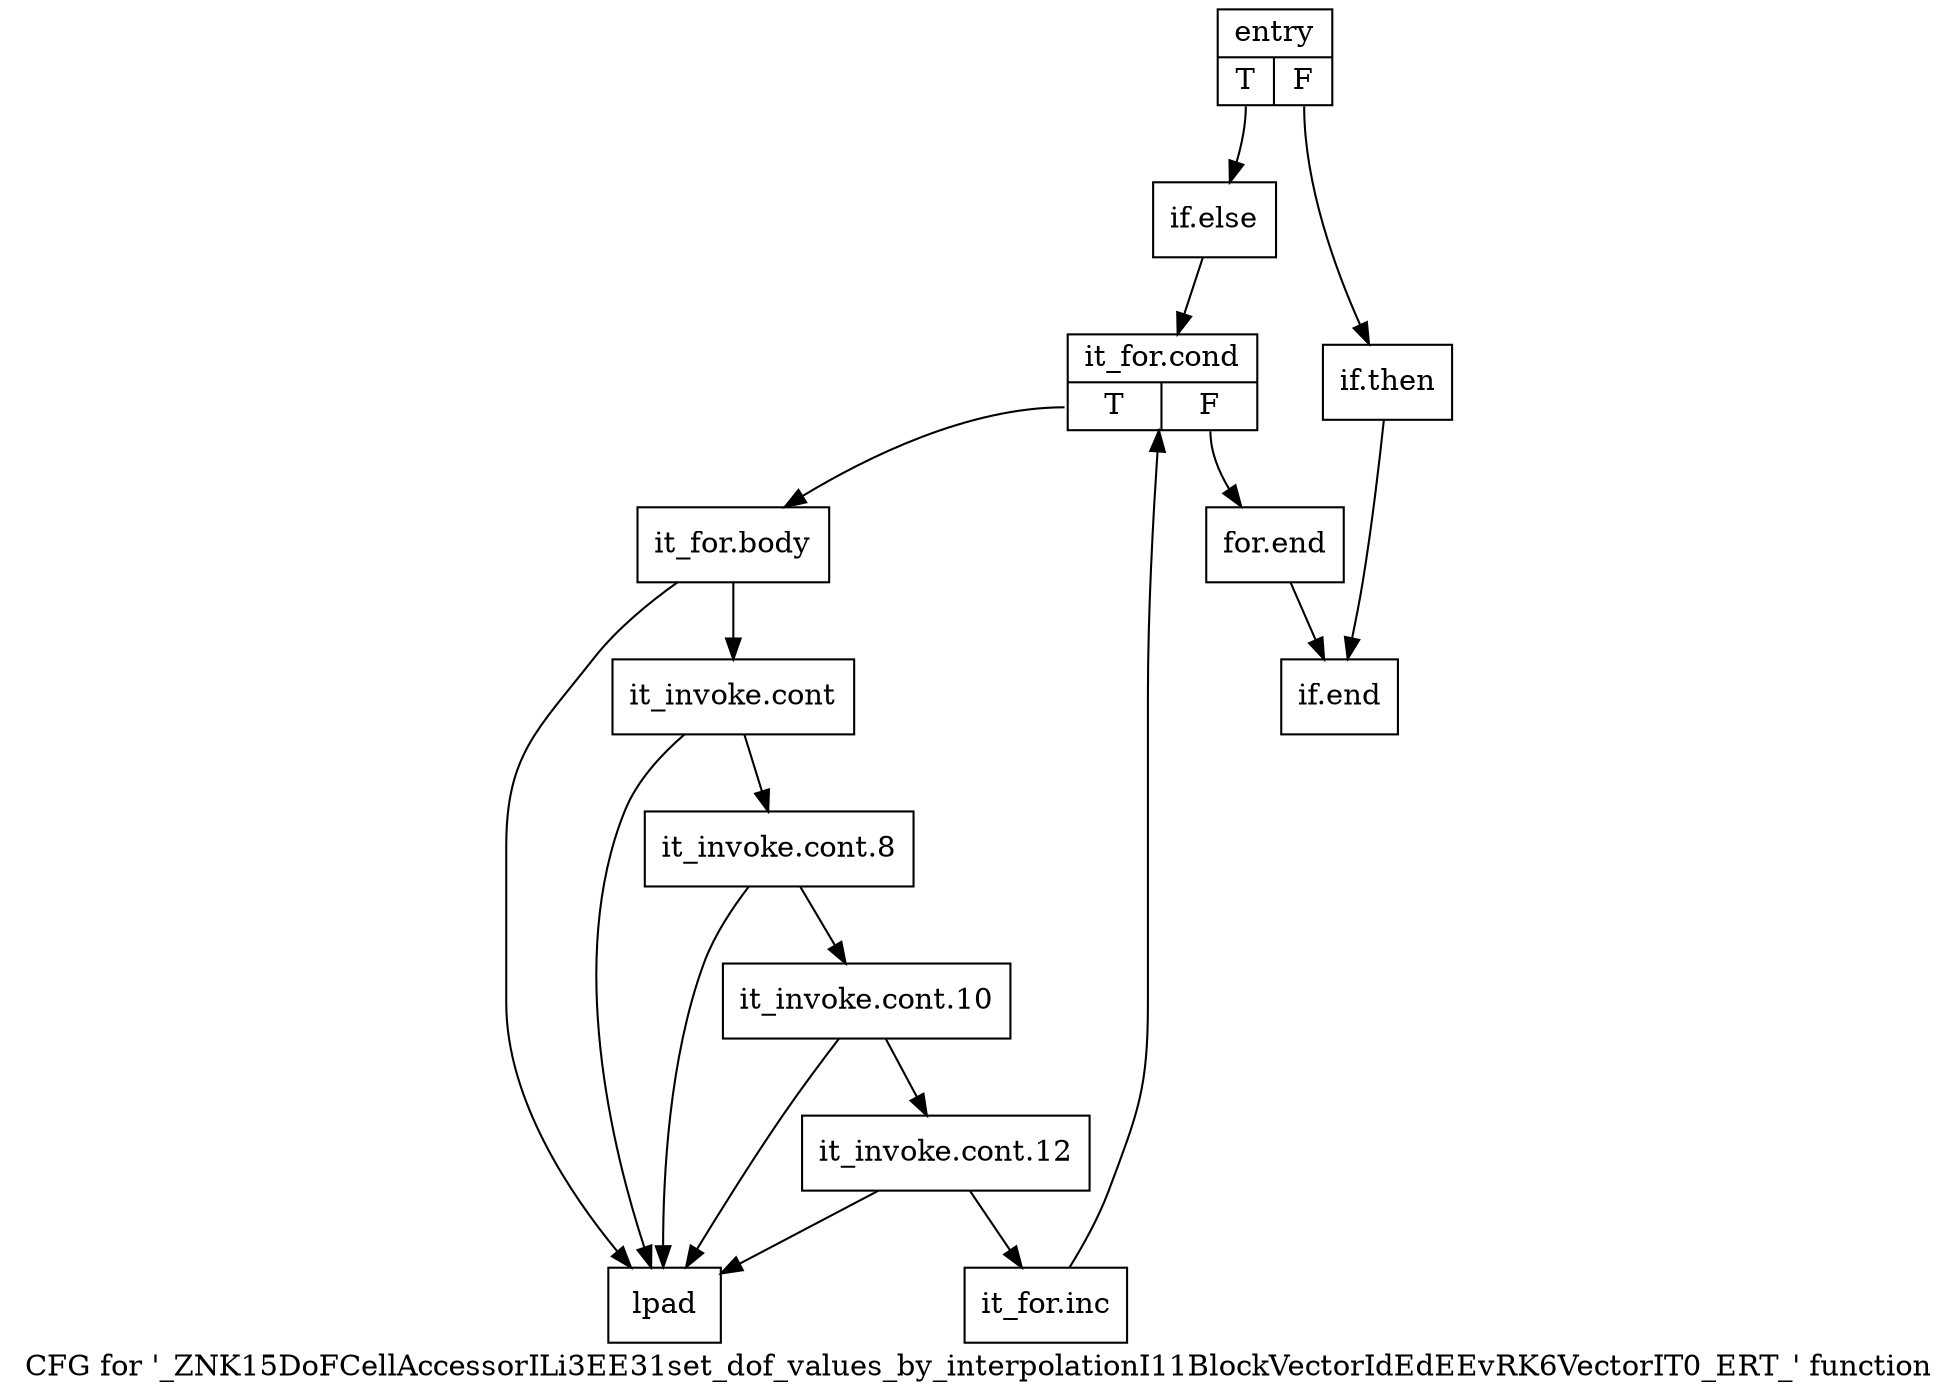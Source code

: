 digraph "CFG for '_ZNK15DoFCellAccessorILi3EE31set_dof_values_by_interpolationI11BlockVectorIdEdEEvRK6VectorIT0_ERT_' function" {
	label="CFG for '_ZNK15DoFCellAccessorILi3EE31set_dof_values_by_interpolationI11BlockVectorIdEdEEvRK6VectorIT0_ERT_' function";

	Node0x3f102b0 [shape=record,label="{entry|{<s0>T|<s1>F}}"];
	Node0x3f102b0:s0 -> Node0x3f10350;
	Node0x3f102b0:s1 -> Node0x3f10300;
	Node0x3f10300 [shape=record,label="{if.then}"];
	Node0x3f10300 -> Node0x3f11770;
	Node0x3f10350 [shape=record,label="{if.else}"];
	Node0x3f10350 -> Node0x3f103a0;
	Node0x3f103a0 [shape=record,label="{it_for.cond|{<s0>T|<s1>F}}"];
	Node0x3f103a0:s0 -> Node0x3f103f0;
	Node0x3f103a0:s1 -> Node0x3f11720;
	Node0x3f103f0 [shape=record,label="{it_for.body}"];
	Node0x3f103f0 -> Node0x3f10440;
	Node0x3f103f0 -> Node0x3f116d0;
	Node0x3f10440 [shape=record,label="{it_invoke.cont}"];
	Node0x3f10440 -> Node0x3f10490;
	Node0x3f10440 -> Node0x3f116d0;
	Node0x3f10490 [shape=record,label="{it_invoke.cont.8}"];
	Node0x3f10490 -> Node0x3f104e0;
	Node0x3f10490 -> Node0x3f116d0;
	Node0x3f104e0 [shape=record,label="{it_invoke.cont.10}"];
	Node0x3f104e0 -> Node0x3f10530;
	Node0x3f104e0 -> Node0x3f116d0;
	Node0x3f10530 [shape=record,label="{it_invoke.cont.12}"];
	Node0x3f10530 -> Node0x3f10580;
	Node0x3f10530 -> Node0x3f116d0;
	Node0x3f10580 [shape=record,label="{it_for.inc}"];
	Node0x3f10580 -> Node0x3f103a0;
	Node0x3f116d0 [shape=record,label="{lpad}"];
	Node0x3f11720 [shape=record,label="{for.end}"];
	Node0x3f11720 -> Node0x3f11770;
	Node0x3f11770 [shape=record,label="{if.end}"];
}
